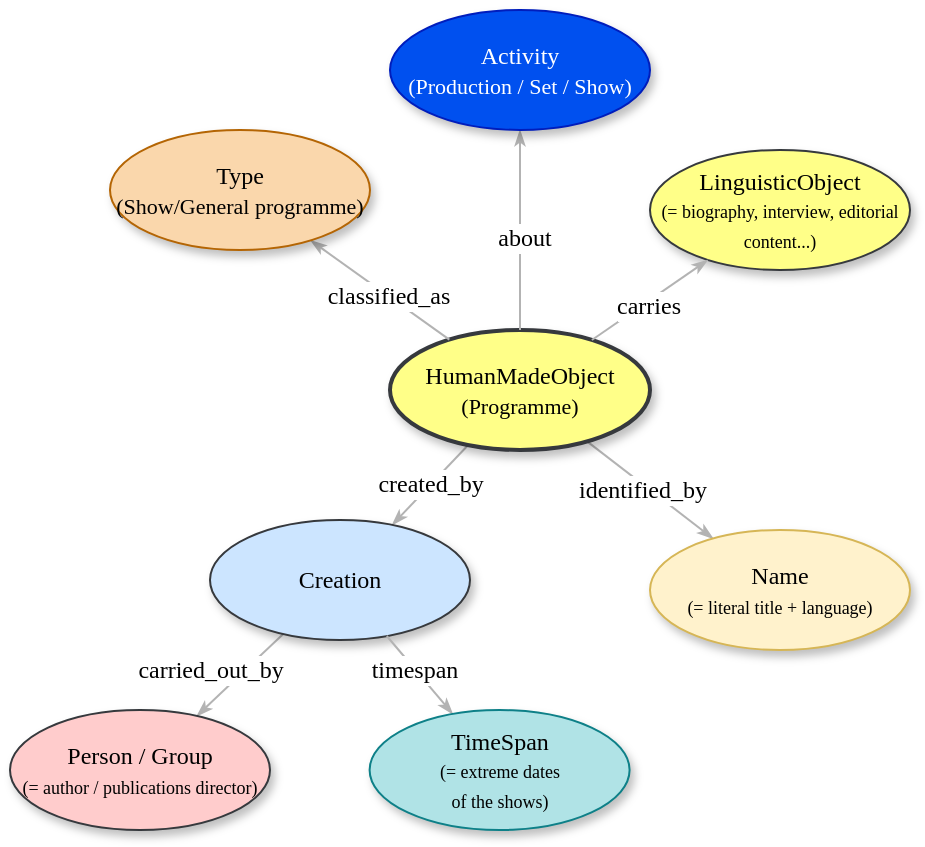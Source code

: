 <mxfile version="27.0.9">
  <diagram name="Page-1" id="42789a77-a242-8287-6e28-9cd8cfd52e62">
    <mxGraphModel dx="1426" dy="859" grid="1" gridSize="10" guides="1" tooltips="1" connect="1" arrows="1" fold="1" page="1" pageScale="1" pageWidth="1100" pageHeight="850" background="none" math="0" shadow="0">
      <root>
        <mxCell id="0" />
        <mxCell id="1" parent="0" />
        <mxCell id="1ea317790d2ca983-12" style="edgeStyle=none;rounded=1;html=1;labelBackgroundColor=#FFFFFF;startArrow=none;startFill=0;startSize=5;endArrow=classicThin;endFill=1;endSize=5;jettySize=auto;orthogonalLoop=1;strokeColor=#B3B3B3;strokeWidth=1;fontFamily=Verdana;fontSize=12" parent="1" source="1ea317790d2ca983-1" target="1ea317790d2ca983-2" edge="1">
          <mxGeometry relative="1" as="geometry" />
        </mxCell>
        <mxCell id="HcVnFmdXPQnl5_f3OCca-1" value="&lt;font style=&quot;font-size: 12px;&quot; face=&quot;Verdana&quot;&gt;identified_by&lt;/font&gt;" style="edgeLabel;html=1;align=center;verticalAlign=middle;resizable=0;points=[];labelBackgroundColor=#FFFFFF;" parent="1ea317790d2ca983-12" vertex="1" connectable="0">
          <mxGeometry x="-0.08" y="-2" relative="1" as="geometry">
            <mxPoint as="offset" />
          </mxGeometry>
        </mxCell>
        <mxCell id="1ea317790d2ca983-14" value="created_by" style="edgeStyle=none;rounded=1;html=1;labelBackgroundColor=#FFFFFF;startArrow=none;startFill=0;startSize=5;endArrow=classicThin;endFill=1;endSize=5;jettySize=auto;orthogonalLoop=1;strokeColor=#B3B3B3;strokeWidth=1;fontFamily=Verdana;fontSize=12" parent="1" source="1ea317790d2ca983-1" target="1ea317790d2ca983-3" edge="1">
          <mxGeometry relative="1" as="geometry" />
        </mxCell>
        <mxCell id="1ea317790d2ca983-1" value="&lt;div&gt;&lt;span style=&quot;background-color: initial;&quot;&gt;HumanMadeObject&lt;/span&gt;&lt;/div&gt;&lt;div&gt;&lt;span style=&quot;font-size: 11px; background-color: initial;&quot;&gt;(Programme&lt;/span&gt;&lt;span style=&quot;font-size: 11px; background-color: initial;&quot;&gt;)&lt;/span&gt;&lt;/div&gt;" style="ellipse;whiteSpace=wrap;html=1;rounded=0;shadow=1;comic=0;labelBackgroundColor=none;strokeWidth=2;fontFamily=Verdana;fontSize=12;align=center;fillColor=#ffff88;strokeColor=#36393d;" parent="1" vertex="1">
          <mxGeometry x="440" y="270" width="130" height="60" as="geometry" />
        </mxCell>
        <mxCell id="1ea317790d2ca983-2" value="&lt;span&gt;Name&lt;/span&gt;&lt;div&gt;&lt;span&gt;&lt;font style=&quot;font-size: 9px;&quot;&gt;(= literal title + language)&lt;/font&gt;&lt;/span&gt;&lt;/div&gt;" style="ellipse;whiteSpace=wrap;html=1;rounded=0;shadow=1;comic=0;labelBackgroundColor=none;strokeWidth=1;fontFamily=Verdana;fontSize=12;align=center;fillColor=#fff2cc;strokeColor=#d6b656;" parent="1" vertex="1">
          <mxGeometry x="570" y="370" width="130" height="60" as="geometry" />
        </mxCell>
        <mxCell id="1ea317790d2ca983-15" value="" style="edgeStyle=none;rounded=1;html=1;labelBackgroundColor=none;startArrow=none;startFill=0;startSize=5;endArrow=classicThin;endFill=1;endSize=5;jettySize=auto;orthogonalLoop=1;strokeColor=#B3B3B3;strokeWidth=1;fontFamily=Verdana;fontSize=12" parent="1" source="1ea317790d2ca983-3" target="1ea317790d2ca983-4" edge="1">
          <mxGeometry relative="1" as="geometry" />
        </mxCell>
        <mxCell id="HcVnFmdXPQnl5_f3OCca-5" value="&lt;font style=&quot;font-size: 12px;&quot; face=&quot;Verdana&quot;&gt;carried_out_by&lt;/font&gt;" style="edgeLabel;html=1;align=center;verticalAlign=middle;resizable=0;points=[];" parent="1ea317790d2ca983-15" vertex="1" connectable="0">
          <mxGeometry x="-0.034" y="3" relative="1" as="geometry">
            <mxPoint x="-18" y="-4" as="offset" />
          </mxGeometry>
        </mxCell>
        <mxCell id="1ea317790d2ca983-3" value="&lt;span&gt;Creation&lt;/span&gt;" style="ellipse;whiteSpace=wrap;html=1;rounded=0;shadow=1;comic=0;labelBackgroundColor=none;strokeWidth=1;fontFamily=Verdana;fontSize=12;align=center;fillColor=#cce5ff;strokeColor=#36393d;" parent="1" vertex="1">
          <mxGeometry x="350" y="365" width="130" height="60" as="geometry" />
        </mxCell>
        <mxCell id="1ea317790d2ca983-4" value="&lt;span&gt;Person / Group&lt;/span&gt;&lt;div&gt;&lt;span&gt;&lt;font style=&quot;font-size: 9px;&quot;&gt;(= author / publications director)&lt;/font&gt;&lt;/span&gt;&lt;/div&gt;" style="ellipse;whiteSpace=wrap;html=1;rounded=0;shadow=1;comic=0;labelBackgroundColor=none;strokeWidth=1;fontFamily=Verdana;fontSize=12;align=center;fillColor=#ffcccc;strokeColor=#36393d;" parent="1" vertex="1">
          <mxGeometry x="250" y="460" width="130" height="60" as="geometry" />
        </mxCell>
        <mxCell id="HcVnFmdXPQnl5_f3OCca-2" value="" style="edgeStyle=none;rounded=1;html=1;labelBackgroundColor=#FFFFFF;startArrow=none;startFill=0;startSize=5;endArrow=classicThin;endFill=1;endSize=5;jettySize=auto;orthogonalLoop=1;strokeColor=#B3B3B3;strokeWidth=1;fontFamily=Verdana;fontSize=12;" parent="1" source="1ea317790d2ca983-1" target="HcVnFmdXPQnl5_f3OCca-3" edge="1">
          <mxGeometry relative="1" as="geometry">
            <mxPoint x="800" y="440" as="sourcePoint" />
          </mxGeometry>
        </mxCell>
        <mxCell id="HcVnFmdXPQnl5_f3OCca-4" value="&lt;font style=&quot;font-size: 12px;&quot; face=&quot;Verdana&quot;&gt;classified_as&lt;/font&gt;" style="edgeLabel;html=1;align=center;verticalAlign=middle;resizable=0;points=[];labelBackgroundColor=#FFFFFF;" parent="HcVnFmdXPQnl5_f3OCca-2" vertex="1" connectable="0">
          <mxGeometry x="-0.103" y="-1" relative="1" as="geometry">
            <mxPoint y="1" as="offset" />
          </mxGeometry>
        </mxCell>
        <mxCell id="HcVnFmdXPQnl5_f3OCca-3" value="&lt;span&gt;Type&lt;/span&gt;&lt;div&gt;&lt;span&gt;&lt;font style=&quot;font-size: 11px;&quot;&gt;(Show/General programme)&lt;/font&gt;&lt;/span&gt;&lt;/div&gt;" style="ellipse;whiteSpace=wrap;html=1;rounded=0;shadow=1;comic=0;labelBackgroundColor=none;strokeWidth=1;fontFamily=Verdana;fontSize=12;align=center;fillColor=#fad7ac;strokeColor=#b46504;" parent="1" vertex="1">
          <mxGeometry x="300" y="170" width="130" height="60" as="geometry" />
        </mxCell>
        <mxCell id="zXLO_YLmIl82VVetd98J-2" value="&lt;span&gt;LinguisticObject&lt;/span&gt;&lt;div&gt;&lt;span&gt;&lt;font style=&quot;font-size: 9px;&quot;&gt;(= biography, interview, editorial content...)&lt;/font&gt;&lt;/span&gt;&lt;/div&gt;" style="ellipse;whiteSpace=wrap;html=1;rounded=0;shadow=1;comic=0;labelBackgroundColor=none;strokeWidth=1;fontFamily=Verdana;fontSize=12;align=center;fillColor=#ffff88;strokeColor=#36393d;" parent="1" vertex="1">
          <mxGeometry x="570" y="180" width="130" height="60" as="geometry" />
        </mxCell>
        <mxCell id="zXLO_YLmIl82VVetd98J-3" style="edgeStyle=none;rounded=1;html=1;labelBackgroundColor=#FFFFFF;startArrow=none;startFill=0;startSize=5;endArrow=classicThin;endFill=1;endSize=5;jettySize=auto;orthogonalLoop=1;strokeColor=#B3B3B3;strokeWidth=1;fontFamily=Verdana;fontSize=12" parent="1" source="1ea317790d2ca983-1" target="zXLO_YLmIl82VVetd98J-2" edge="1">
          <mxGeometry relative="1" as="geometry">
            <mxPoint x="546" y="336" as="sourcePoint" />
            <mxPoint x="614" y="394" as="targetPoint" />
          </mxGeometry>
        </mxCell>
        <mxCell id="zXLO_YLmIl82VVetd98J-4" value="&lt;font style=&quot;font-size: 12px;&quot; face=&quot;Verdana&quot;&gt;carries&lt;/font&gt;" style="edgeLabel;html=1;align=center;verticalAlign=middle;resizable=0;points=[];labelBackgroundColor=#FFFFFF;" parent="zXLO_YLmIl82VVetd98J-3" vertex="1" connectable="0">
          <mxGeometry x="-0.08" y="-2" relative="1" as="geometry">
            <mxPoint as="offset" />
          </mxGeometry>
        </mxCell>
        <mxCell id="uZ284Yk5Yn9yBc0d9kJH-2" style="edgeStyle=none;rounded=1;html=1;labelBackgroundColor=#FFFFFF;startArrow=none;startFill=0;startSize=5;endArrow=classicThin;endFill=1;endSize=5;jettySize=auto;orthogonalLoop=1;strokeColor=#B3B3B3;strokeWidth=1;fontFamily=Verdana;fontSize=12" parent="1" source="1ea317790d2ca983-1" target="uZ284Yk5Yn9yBc0d9kJH-4" edge="1">
          <mxGeometry relative="1" as="geometry">
            <mxPoint x="551" y="285" as="sourcePoint" />
            <mxPoint x="480" y="90" as="targetPoint" />
          </mxGeometry>
        </mxCell>
        <mxCell id="uZ284Yk5Yn9yBc0d9kJH-3" value="&lt;font style=&quot;font-size: 12px;&quot; face=&quot;Verdana&quot;&gt;about&lt;/font&gt;" style="edgeLabel;html=1;align=center;verticalAlign=middle;resizable=0;points=[];labelBackgroundColor=#FFFFFF;" parent="uZ284Yk5Yn9yBc0d9kJH-2" vertex="1" connectable="0">
          <mxGeometry x="-0.08" y="-2" relative="1" as="geometry">
            <mxPoint as="offset" />
          </mxGeometry>
        </mxCell>
        <mxCell id="uZ284Yk5Yn9yBc0d9kJH-4" value="&lt;span&gt;Activity&lt;/span&gt;&lt;div&gt;&lt;span&gt;&lt;font style=&quot;font-size: 11px;&quot;&gt;(Production / Set / Show)&lt;/font&gt;&lt;/span&gt;&lt;/div&gt;" style="ellipse;whiteSpace=wrap;html=1;rounded=0;shadow=1;comic=0;labelBackgroundColor=none;strokeWidth=1;fontFamily=Verdana;fontSize=12;align=center;fillColor=#0050ef;strokeColor=#001DBC;fontColor=#ffffff;" parent="1" vertex="1">
          <mxGeometry x="440" y="110" width="130" height="60" as="geometry" />
        </mxCell>
        <mxCell id="HCNTdMR4m_v-LCCDeOIn-1" style="edgeStyle=none;rounded=1;html=1;labelBackgroundColor=none;startArrow=none;startFill=0;startSize=5;endArrow=classicThin;endFill=1;endSize=5;jettySize=auto;orthogonalLoop=1;strokeColor=#B3B3B3;strokeWidth=1;fontFamily=Verdana;fontSize=12" parent="1" source="1ea317790d2ca983-3" target="HCNTdMR4m_v-LCCDeOIn-3" edge="1">
          <mxGeometry relative="1" as="geometry">
            <mxPoint x="319.998" y="406.56" as="sourcePoint" />
          </mxGeometry>
        </mxCell>
        <mxCell id="HCNTdMR4m_v-LCCDeOIn-2" value="&lt;font face=&quot;Verdana&quot; style=&quot;font-size: 12px; background-color: rgb(255, 255, 255);&quot;&gt;timespan&lt;/font&gt;" style="edgeLabel;html=1;align=center;verticalAlign=middle;resizable=0;points=[];" parent="HCNTdMR4m_v-LCCDeOIn-1" vertex="1" connectable="0">
          <mxGeometry x="-0.16" y="-1" relative="1" as="geometry">
            <mxPoint as="offset" />
          </mxGeometry>
        </mxCell>
        <mxCell id="HCNTdMR4m_v-LCCDeOIn-3" value="&lt;span&gt;TimeSpan&lt;/span&gt;&lt;div&gt;&lt;span&gt;&lt;font style=&quot;font-size: 9px;&quot;&gt;(= extreme dates&lt;/font&gt;&lt;/span&gt;&lt;/div&gt;&lt;div&gt;&lt;span&gt;&lt;font style=&quot;font-size: 9px;&quot;&gt;of the&amp;nbsp;&lt;/font&gt;&lt;/span&gt;&lt;span style=&quot;font-size: 9px; background-color: transparent; color: light-dark(rgb(0, 0, 0), rgb(255, 255, 255));&quot;&gt;shows)&lt;/span&gt;&lt;/div&gt;" style="ellipse;whiteSpace=wrap;html=1;rounded=0;shadow=1;comic=0;labelBackgroundColor=none;strokeWidth=1;fontFamily=Verdana;fontSize=12;align=center;fillColor=#b0e3e6;strokeColor=#0e8088;" parent="1" vertex="1">
          <mxGeometry x="429.8" y="460" width="130" height="60" as="geometry" />
        </mxCell>
      </root>
    </mxGraphModel>
  </diagram>
</mxfile>

